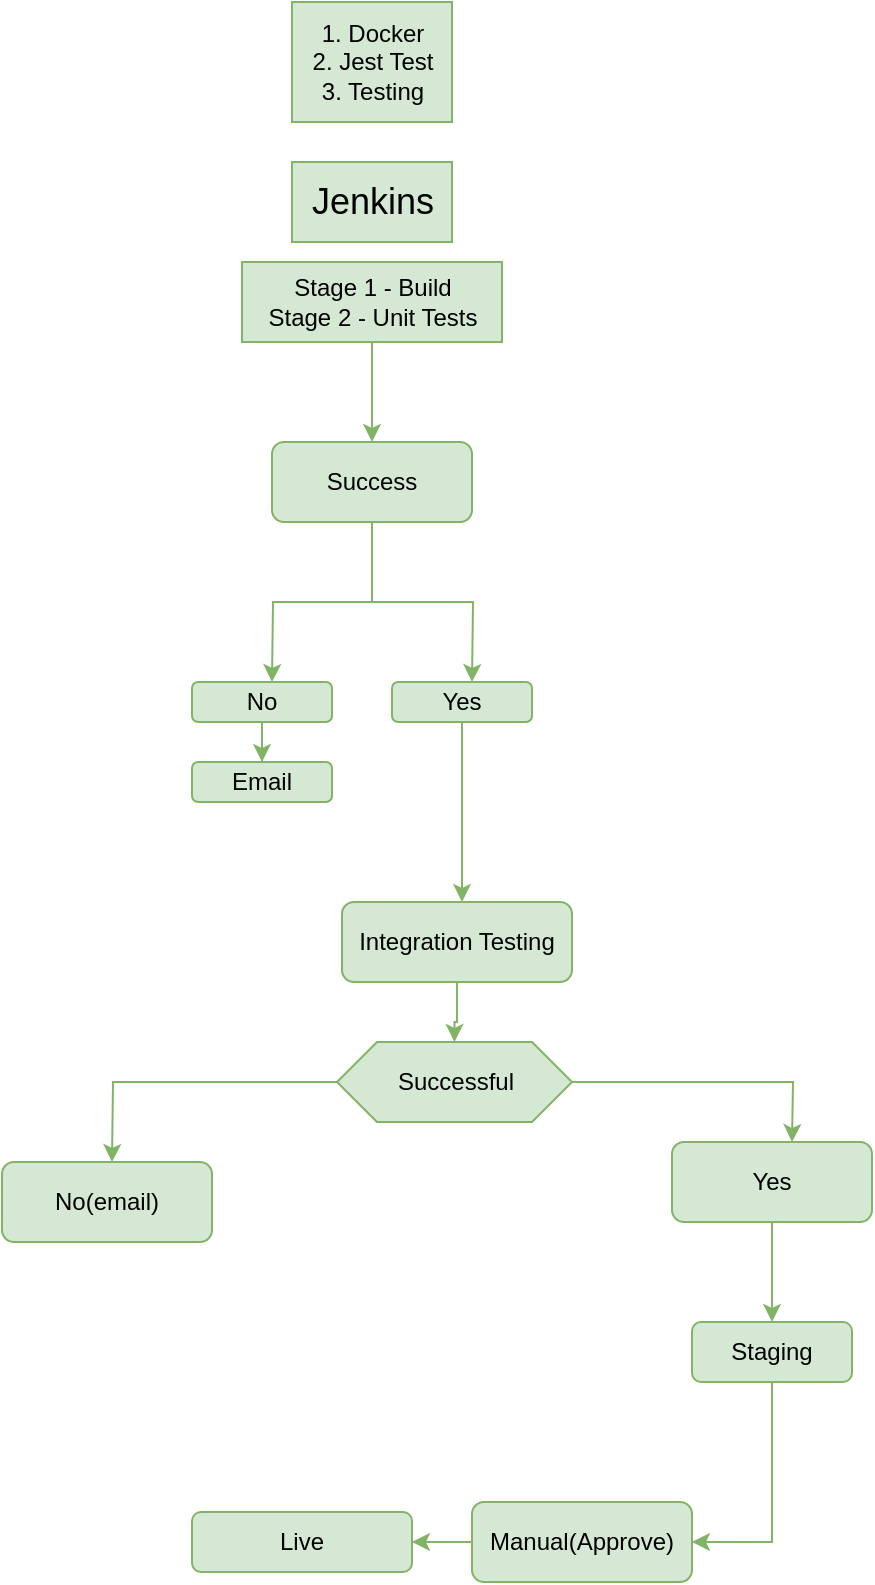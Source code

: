 <mxfile version="21.1.2" type="github">
  <diagram name="Page-1" id="9POySW6JM8QrH6EKSCj7">
    <mxGraphModel dx="880" dy="1552" grid="1" gridSize="10" guides="1" tooltips="1" connect="1" arrows="1" fold="1" page="1" pageScale="1" pageWidth="850" pageHeight="1100" math="0" shadow="0">
      <root>
        <mxCell id="0" />
        <mxCell id="1" parent="0" />
        <mxCell id="NmCznMOpeocUvxyhnjG6-2" value="1. Docker&lt;br style=&quot;border-color: var(--border-color);&quot;&gt;&lt;span style=&quot;&quot;&gt;2. Jest Test&lt;/span&gt;&lt;br style=&quot;border-color: var(--border-color);&quot;&gt;&lt;span style=&quot;&quot;&gt;3. Testing&lt;/span&gt;" style="text;html=1;align=center;verticalAlign=middle;resizable=0;points=[];autosize=1;strokeColor=#82b366;fillColor=#d5e8d4;" parent="1" vertex="1">
          <mxGeometry x="360" y="-400" width="80" height="60" as="geometry" />
        </mxCell>
        <mxCell id="NmCznMOpeocUvxyhnjG6-3" value="&lt;font style=&quot;font-size: 18px;&quot;&gt;Jenkins&lt;/font&gt;" style="text;html=1;align=center;verticalAlign=middle;resizable=0;points=[];autosize=1;strokeColor=#82b366;fillColor=#d5e8d4;" parent="1" vertex="1">
          <mxGeometry x="360" y="-320" width="80" height="40" as="geometry" />
        </mxCell>
        <mxCell id="NmCznMOpeocUvxyhnjG6-6" style="edgeStyle=orthogonalEdgeStyle;rounded=0;orthogonalLoop=1;jettySize=auto;html=1;fillColor=#d5e8d4;strokeColor=#82b366;" parent="1" source="NmCznMOpeocUvxyhnjG6-5" edge="1">
          <mxGeometry relative="1" as="geometry">
            <mxPoint x="400" y="-180" as="targetPoint" />
          </mxGeometry>
        </mxCell>
        <mxCell id="NmCznMOpeocUvxyhnjG6-5" value="Stage 1 - Build&lt;br&gt;Stage 2 - Unit Tests" style="text;html=1;align=center;verticalAlign=middle;resizable=0;points=[];autosize=1;strokeColor=#82b366;fillColor=#d5e8d4;" parent="1" vertex="1">
          <mxGeometry x="335" y="-270" width="130" height="40" as="geometry" />
        </mxCell>
        <mxCell id="NmCznMOpeocUvxyhnjG6-8" style="edgeStyle=orthogonalEdgeStyle;rounded=0;orthogonalLoop=1;jettySize=auto;html=1;fillColor=#d5e8d4;strokeColor=#82b366;" parent="1" source="NmCznMOpeocUvxyhnjG6-7" edge="1">
          <mxGeometry relative="1" as="geometry">
            <mxPoint x="350" y="-60" as="targetPoint" />
          </mxGeometry>
        </mxCell>
        <mxCell id="NmCznMOpeocUvxyhnjG6-9" style="edgeStyle=orthogonalEdgeStyle;rounded=0;orthogonalLoop=1;jettySize=auto;html=1;fillColor=#d5e8d4;strokeColor=#82b366;" parent="1" source="NmCznMOpeocUvxyhnjG6-7" edge="1">
          <mxGeometry relative="1" as="geometry">
            <mxPoint x="450" y="-60" as="targetPoint" />
          </mxGeometry>
        </mxCell>
        <mxCell id="NmCznMOpeocUvxyhnjG6-7" value="Success" style="rounded=1;whiteSpace=wrap;html=1;fillColor=#d5e8d4;strokeColor=#82b366;" parent="1" vertex="1">
          <mxGeometry x="350" y="-180" width="100" height="40" as="geometry" />
        </mxCell>
        <mxCell id="NmCznMOpeocUvxyhnjG6-15" value="" style="edgeStyle=orthogonalEdgeStyle;rounded=0;orthogonalLoop=1;jettySize=auto;html=1;fillColor=#d5e8d4;strokeColor=#82b366;" parent="1" source="NmCznMOpeocUvxyhnjG6-10" target="NmCznMOpeocUvxyhnjG6-14" edge="1">
          <mxGeometry relative="1" as="geometry" />
        </mxCell>
        <mxCell id="NmCznMOpeocUvxyhnjG6-10" value="No" style="rounded=1;whiteSpace=wrap;html=1;fillColor=#d5e8d4;strokeColor=#82b366;" parent="1" vertex="1">
          <mxGeometry x="310" y="-60" width="70" height="20" as="geometry" />
        </mxCell>
        <mxCell id="NmCznMOpeocUvxyhnjG6-16" style="edgeStyle=orthogonalEdgeStyle;rounded=0;orthogonalLoop=1;jettySize=auto;html=1;fillColor=#d5e8d4;strokeColor=#82b366;" parent="1" source="NmCznMOpeocUvxyhnjG6-13" edge="1">
          <mxGeometry relative="1" as="geometry">
            <mxPoint x="445" y="50" as="targetPoint" />
          </mxGeometry>
        </mxCell>
        <mxCell id="NmCznMOpeocUvxyhnjG6-13" value="Yes" style="rounded=1;whiteSpace=wrap;html=1;fillColor=#d5e8d4;strokeColor=#82b366;" parent="1" vertex="1">
          <mxGeometry x="410" y="-60" width="70" height="20" as="geometry" />
        </mxCell>
        <mxCell id="NmCznMOpeocUvxyhnjG6-14" value="Email" style="rounded=1;whiteSpace=wrap;html=1;fillColor=#d5e8d4;strokeColor=#82b366;" parent="1" vertex="1">
          <mxGeometry x="310" y="-20" width="70" height="20" as="geometry" />
        </mxCell>
        <mxCell id="NmCznMOpeocUvxyhnjG6-19" value="" style="edgeStyle=orthogonalEdgeStyle;rounded=0;orthogonalLoop=1;jettySize=auto;html=1;fillColor=#d5e8d4;strokeColor=#82b366;" parent="1" source="NmCznMOpeocUvxyhnjG6-17" target="NmCznMOpeocUvxyhnjG6-18" edge="1">
          <mxGeometry relative="1" as="geometry" />
        </mxCell>
        <mxCell id="NmCznMOpeocUvxyhnjG6-17" value="Integration Testing" style="rounded=1;whiteSpace=wrap;html=1;fillColor=#d5e8d4;strokeColor=#82b366;" parent="1" vertex="1">
          <mxGeometry x="385" y="50" width="115" height="40" as="geometry" />
        </mxCell>
        <mxCell id="NmCznMOpeocUvxyhnjG6-20" style="edgeStyle=orthogonalEdgeStyle;rounded=0;orthogonalLoop=1;jettySize=auto;html=1;fillColor=#d5e8d4;strokeColor=#82b366;" parent="1" source="NmCznMOpeocUvxyhnjG6-18" edge="1">
          <mxGeometry relative="1" as="geometry">
            <mxPoint x="270" y="180" as="targetPoint" />
          </mxGeometry>
        </mxCell>
        <mxCell id="NmCznMOpeocUvxyhnjG6-21" style="edgeStyle=orthogonalEdgeStyle;rounded=0;orthogonalLoop=1;jettySize=auto;html=1;fillColor=#d5e8d4;strokeColor=#82b366;" parent="1" source="NmCznMOpeocUvxyhnjG6-18" edge="1">
          <mxGeometry relative="1" as="geometry">
            <mxPoint x="610" y="170" as="targetPoint" />
          </mxGeometry>
        </mxCell>
        <mxCell id="NmCznMOpeocUvxyhnjG6-18" value="Successful" style="shape=hexagon;perimeter=hexagonPerimeter2;whiteSpace=wrap;html=1;fixedSize=1;fillColor=#d5e8d4;strokeColor=#82b366;" parent="1" vertex="1">
          <mxGeometry x="382.5" y="120" width="117.5" height="40" as="geometry" />
        </mxCell>
        <mxCell id="NmCznMOpeocUvxyhnjG6-22" value="No(email)" style="rounded=1;whiteSpace=wrap;html=1;fillColor=#d5e8d4;strokeColor=#82b366;" parent="1" vertex="1">
          <mxGeometry x="215" y="180" width="105" height="40" as="geometry" />
        </mxCell>
        <mxCell id="NmCznMOpeocUvxyhnjG6-27" style="edgeStyle=orthogonalEdgeStyle;rounded=0;orthogonalLoop=1;jettySize=auto;html=1;fillColor=#d5e8d4;strokeColor=#82b366;" parent="1" source="NmCznMOpeocUvxyhnjG6-23" target="NmCznMOpeocUvxyhnjG6-24" edge="1">
          <mxGeometry relative="1" as="geometry" />
        </mxCell>
        <mxCell id="NmCznMOpeocUvxyhnjG6-23" value="Yes" style="rounded=1;whiteSpace=wrap;html=1;fillColor=#d5e8d4;strokeColor=#82b366;" parent="1" vertex="1">
          <mxGeometry x="550" y="170" width="100" height="40" as="geometry" />
        </mxCell>
        <mxCell id="NmCznMOpeocUvxyhnjG6-28" style="edgeStyle=orthogonalEdgeStyle;rounded=0;orthogonalLoop=1;jettySize=auto;html=1;entryX=1;entryY=0.5;entryDx=0;entryDy=0;fillColor=#d5e8d4;strokeColor=#82b366;" parent="1" source="NmCznMOpeocUvxyhnjG6-24" target="NmCznMOpeocUvxyhnjG6-25" edge="1">
          <mxGeometry relative="1" as="geometry" />
        </mxCell>
        <mxCell id="NmCznMOpeocUvxyhnjG6-24" value="Staging" style="rounded=1;whiteSpace=wrap;html=1;fillColor=#d5e8d4;strokeColor=#82b366;" parent="1" vertex="1">
          <mxGeometry x="560" y="260" width="80" height="30" as="geometry" />
        </mxCell>
        <mxCell id="NmCznMOpeocUvxyhnjG6-29" style="edgeStyle=orthogonalEdgeStyle;rounded=0;orthogonalLoop=1;jettySize=auto;html=1;entryX=1;entryY=0.5;entryDx=0;entryDy=0;fillColor=#d5e8d4;strokeColor=#82b366;" parent="1" source="NmCznMOpeocUvxyhnjG6-25" target="NmCznMOpeocUvxyhnjG6-26" edge="1">
          <mxGeometry relative="1" as="geometry" />
        </mxCell>
        <mxCell id="NmCznMOpeocUvxyhnjG6-25" value="Manual(Approve)" style="rounded=1;whiteSpace=wrap;html=1;fillColor=#d5e8d4;strokeColor=#82b366;" parent="1" vertex="1">
          <mxGeometry x="450" y="350" width="110" height="40" as="geometry" />
        </mxCell>
        <mxCell id="NmCznMOpeocUvxyhnjG6-26" value="Live" style="rounded=1;whiteSpace=wrap;html=1;fillColor=#d5e8d4;strokeColor=#82b366;" parent="1" vertex="1">
          <mxGeometry x="310" y="355" width="110" height="30" as="geometry" />
        </mxCell>
      </root>
    </mxGraphModel>
  </diagram>
</mxfile>
